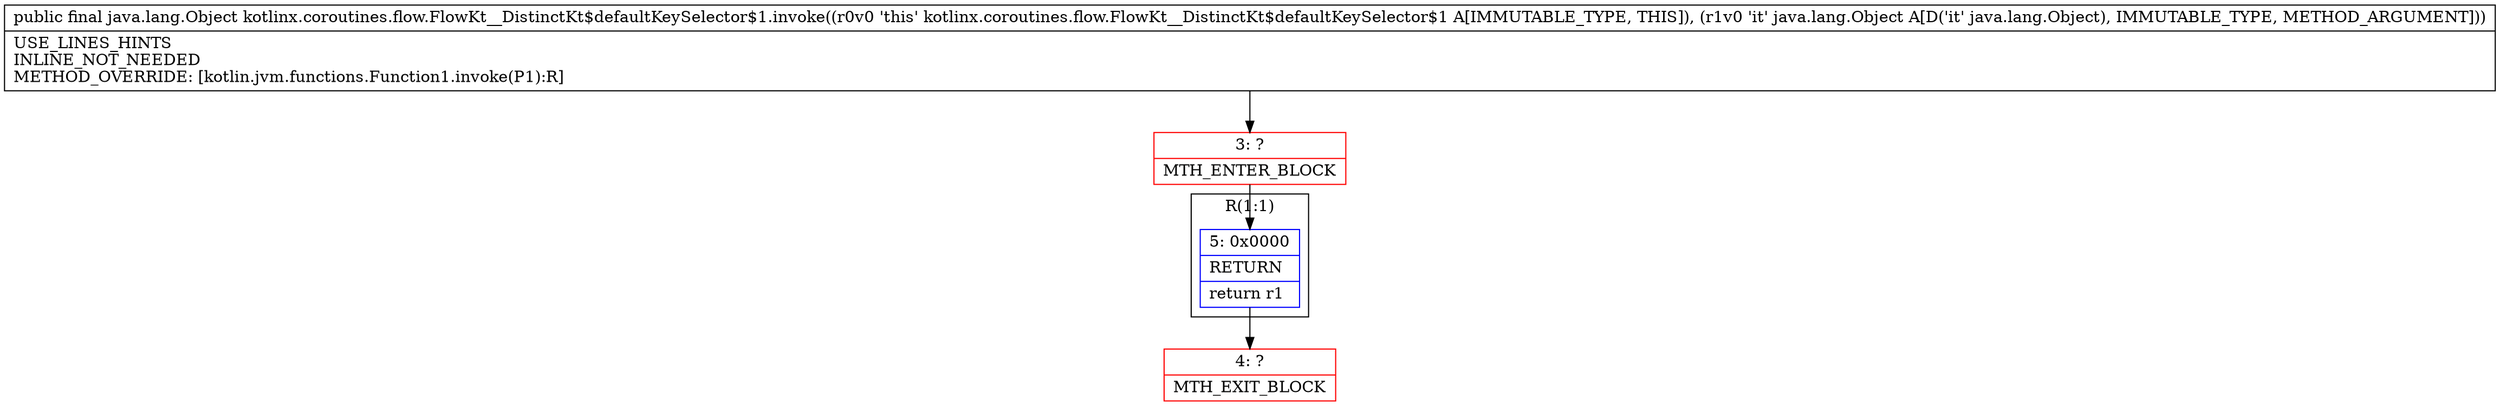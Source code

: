 digraph "CFG forkotlinx.coroutines.flow.FlowKt__DistinctKt$defaultKeySelector$1.invoke(Ljava\/lang\/Object;)Ljava\/lang\/Object;" {
subgraph cluster_Region_160763408 {
label = "R(1:1)";
node [shape=record,color=blue];
Node_5 [shape=record,label="{5\:\ 0x0000|RETURN\l|return r1\l}"];
}
Node_3 [shape=record,color=red,label="{3\:\ ?|MTH_ENTER_BLOCK\l}"];
Node_4 [shape=record,color=red,label="{4\:\ ?|MTH_EXIT_BLOCK\l}"];
MethodNode[shape=record,label="{public final java.lang.Object kotlinx.coroutines.flow.FlowKt__DistinctKt$defaultKeySelector$1.invoke((r0v0 'this' kotlinx.coroutines.flow.FlowKt__DistinctKt$defaultKeySelector$1 A[IMMUTABLE_TYPE, THIS]), (r1v0 'it' java.lang.Object A[D('it' java.lang.Object), IMMUTABLE_TYPE, METHOD_ARGUMENT]))  | USE_LINES_HINTS\lINLINE_NOT_NEEDED\lMETHOD_OVERRIDE: [kotlin.jvm.functions.Function1.invoke(P1):R]\l}"];
MethodNode -> Node_3;Node_5 -> Node_4;
Node_3 -> Node_5;
}

